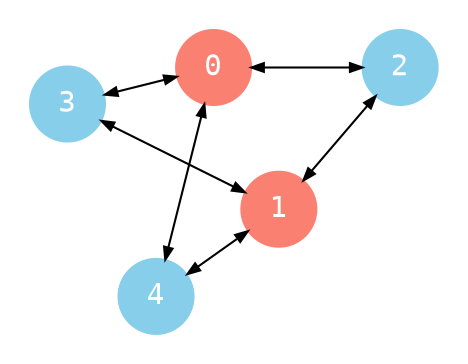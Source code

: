 digraph {
    node [shape=circle, fontname="monospace"; fixedsize=true, width="0.5"];
    edge [arrowsize=0.6];
    layout=neato;
    mode="sgd";
    maxiter=3000000;
    scale=1.2
    normalize=true;
    start=2;
    pad=0.2;

    subgraph {
        0, 1 [style="filled"; color=salmon; fontcolor=white];
    }

    subgraph {
        2, 3, 4 [style="filled"; color=skyblue; fontcolor=white];
    }

    {0, 1} -> 2 [dir="both"];
    {0, 1} -> 3 [dir="both"];
    {0, 1} -> 4 [dir="both"];
}